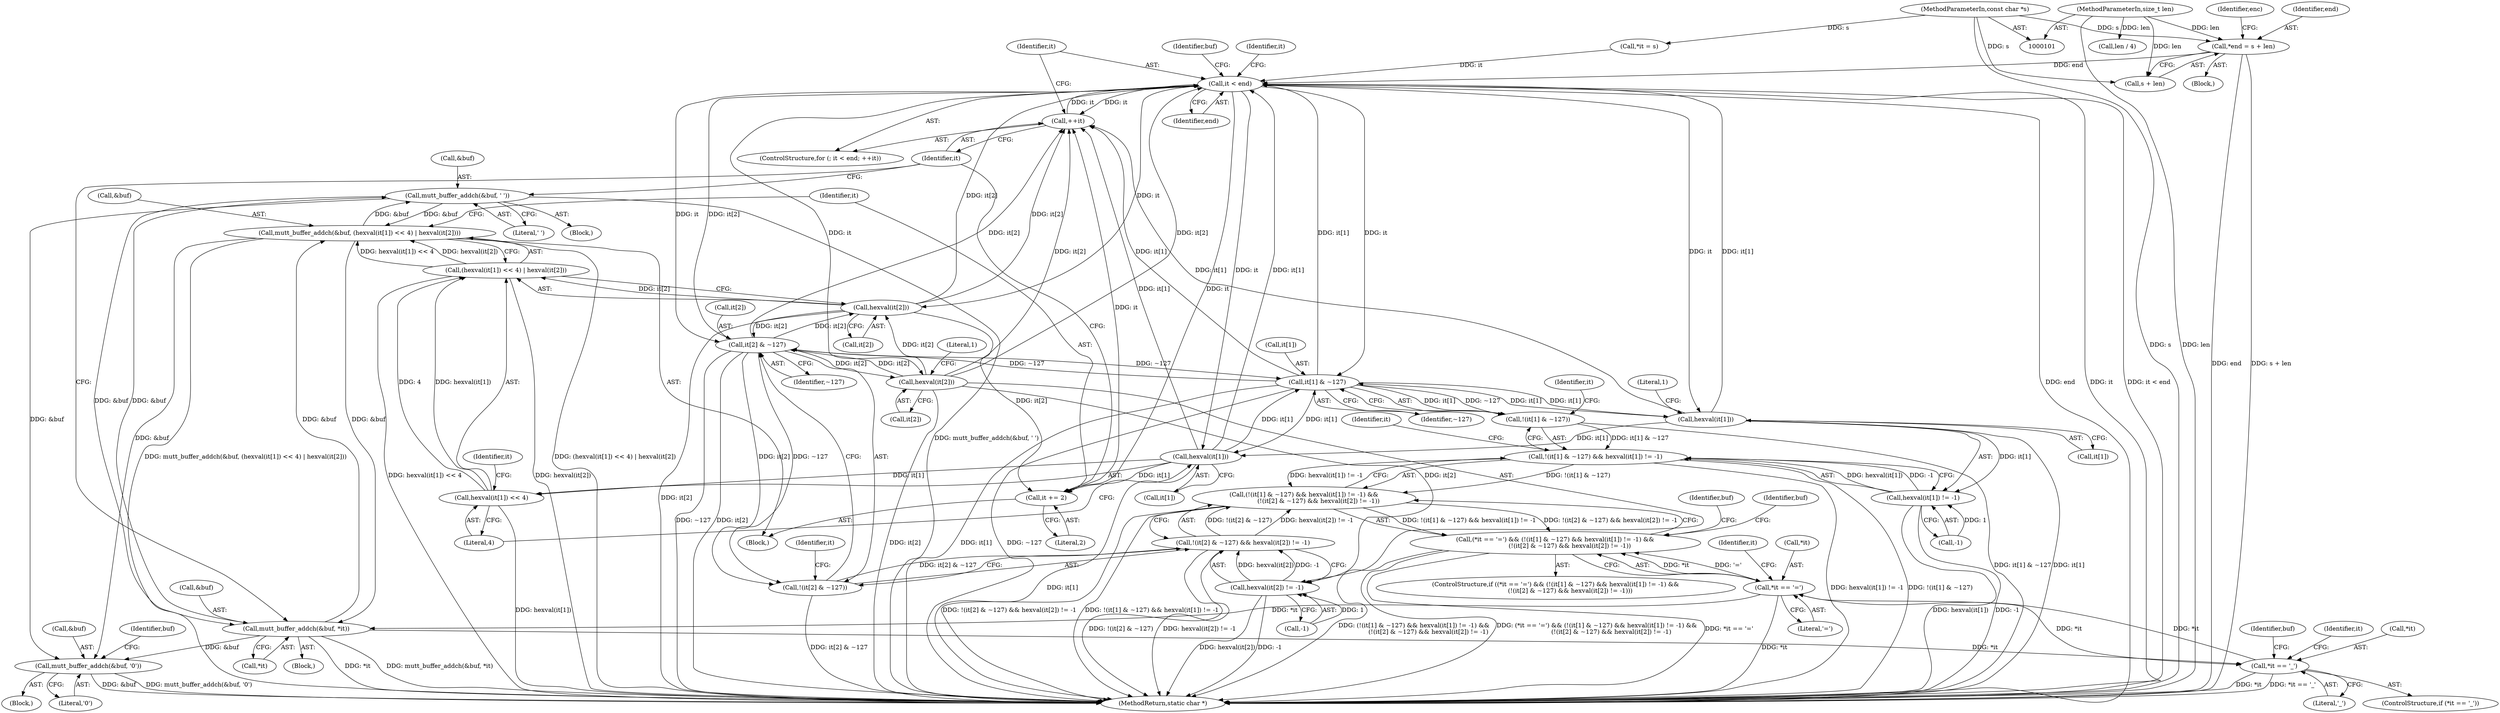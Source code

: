 digraph "0_neomutt_6f163e07ae68654d7ac5268cbb7565f6df79ad85_2@integer" {
"1000111" [label="(Call,*end = s + len)"];
"1000102" [label="(MethodParameterIn,const char *s)"];
"1000103" [label="(MethodParameterIn,size_t len)"];
"1000125" [label="(Call,it < end)"];
"1000128" [label="(Call,++it)"];
"1000151" [label="(Call,it[1] & ~127)"];
"1000150" [label="(Call,!(it[1] & ~127))"];
"1000149" [label="(Call,!(it[1] & ~127) && hexval(it[1]) != -1)"];
"1000148" [label="(Call,(!(it[1] & ~127) && hexval(it[1]) != -1) &&\n               (!(it[2] & ~127) && hexval(it[2]) != -1))"];
"1000143" [label="(Call,(*it == '=') && (!(it[1] & ~127) && hexval(it[1]) != -1) &&\n               (!(it[2] & ~127) && hexval(it[2]) != -1))"];
"1000157" [label="(Call,hexval(it[1]))"];
"1000156" [label="(Call,hexval(it[1]) != -1)"];
"1000183" [label="(Call,hexval(it[1]))"];
"1000182" [label="(Call,hexval(it[1]) << 4)"];
"1000181" [label="(Call,(hexval(it[1]) << 4) | hexval(it[2]))"];
"1000178" [label="(Call,mutt_buffer_addch(&buf, (hexval(it[1]) << 4) | hexval(it[2])))"];
"1000137" [label="(Call,mutt_buffer_addch(&buf, ' '))"];
"1000197" [label="(Call,mutt_buffer_addch(&buf, *it))"];
"1000132" [label="(Call,*it == '_')"];
"1000144" [label="(Call,*it == '=')"];
"1000202" [label="(Call,mutt_buffer_addch(&buf, '\0'))"];
"1000192" [label="(Call,it += 2)"];
"1000165" [label="(Call,it[2] & ~127)"];
"1000164" [label="(Call,!(it[2] & ~127))"];
"1000163" [label="(Call,!(it[2] & ~127) && hexval(it[2]) != -1)"];
"1000171" [label="(Call,hexval(it[2]))"];
"1000170" [label="(Call,hexval(it[2]) != -1)"];
"1000188" [label="(Call,hexval(it[2]))"];
"1000189" [label="(Call,it[2])"];
"1000184" [label="(Call,it[1])"];
"1000142" [label="(ControlStructure,if ((*it == '=') && (!(it[1] & ~127) && hexval(it[1]) != -1) &&\n               (!(it[2] & ~127) && hexval(it[2]) != -1)))"];
"1000111" [label="(Call,*end = s + len)"];
"1000125" [label="(Call,it < end)"];
"1000102" [label="(MethodParameterIn,const char *s)"];
"1000138" [label="(Call,&buf)"];
"1000170" [label="(Call,hexval(it[2]) != -1)"];
"1000204" [label="(Identifier,buf)"];
"1000199" [label="(Identifier,buf)"];
"1000182" [label="(Call,hexval(it[1]) << 4)"];
"1000163" [label="(Call,!(it[2] & ~127) && hexval(it[2]) != -1)"];
"1000179" [label="(Call,&buf)"];
"1000223" [label="(Call,len / 4)"];
"1000151" [label="(Call,it[1] & ~127)"];
"1000157" [label="(Call,hexval(it[1]))"];
"1000197" [label="(Call,mutt_buffer_addch(&buf, *it))"];
"1000145" [label="(Call,*it)"];
"1000136" [label="(Block,)"];
"1000167" [label="(Identifier,it)"];
"1000120" [label="(Block,)"];
"1000144" [label="(Call,*it == '=')"];
"1000180" [label="(Identifier,buf)"];
"1000196" [label="(Block,)"];
"1000194" [label="(Literal,2)"];
"1000127" [label="(Identifier,end)"];
"1000166" [label="(Call,it[2])"];
"1000205" [label="(Literal,'\0')"];
"1000124" [label="(ControlStructure,for (; it < end; ++it))"];
"1000133" [label="(Call,*it)"];
"1000118" [label="(Identifier,enc)"];
"1000113" [label="(Call,s + len)"];
"1000178" [label="(Call,mutt_buffer_addch(&buf, (hexval(it[1]) << 4) | hexval(it[2])))"];
"1000255" [label="(MethodReturn,static char *)"];
"1000193" [label="(Identifier,it)"];
"1000135" [label="(Literal,'_')"];
"1000173" [label="(Identifier,it)"];
"1000129" [label="(Identifier,it)"];
"1000190" [label="(Identifier,it)"];
"1000147" [label="(Literal,'=')"];
"1000137" [label="(Call,mutt_buffer_addch(&buf, ' '))"];
"1000156" [label="(Call,hexval(it[1]) != -1)"];
"1000187" [label="(Literal,4)"];
"1000150" [label="(Call,!(it[1] & ~127))"];
"1000152" [label="(Call,it[1])"];
"1000131" [label="(ControlStructure,if (*it == '_'))"];
"1000208" [label="(Identifier,buf)"];
"1000176" [label="(Literal,1)"];
"1000112" [label="(Identifier,end)"];
"1000200" [label="(Call,*it)"];
"1000159" [label="(Identifier,it)"];
"1000128" [label="(Call,++it)"];
"1000165" [label="(Call,it[2] & ~127)"];
"1000149" [label="(Call,!(it[1] & ~127) && hexval(it[1]) != -1)"];
"1000175" [label="(Call,-1)"];
"1000198" [label="(Call,&buf)"];
"1000172" [label="(Call,it[2])"];
"1000192" [label="(Call,it += 2)"];
"1000183" [label="(Call,hexval(it[1]))"];
"1000158" [label="(Call,it[1])"];
"1000161" [label="(Call,-1)"];
"1000169" [label="(Identifier,~127)"];
"1000107" [label="(Call,*it = s)"];
"1000181" [label="(Call,(hexval(it[1]) << 4) | hexval(it[2]))"];
"1000134" [label="(Identifier,it)"];
"1000177" [label="(Block,)"];
"1000203" [label="(Call,&buf)"];
"1000155" [label="(Identifier,~127)"];
"1000171" [label="(Call,hexval(it[2]))"];
"1000148" [label="(Call,(!(it[1] & ~127) && hexval(it[1]) != -1) &&\n               (!(it[2] & ~127) && hexval(it[2]) != -1))"];
"1000103" [label="(MethodParameterIn,size_t len)"];
"1000143" [label="(Call,(*it == '=') && (!(it[1] & ~127) && hexval(it[1]) != -1) &&\n               (!(it[2] & ~127) && hexval(it[2]) != -1))"];
"1000162" [label="(Literal,1)"];
"1000202" [label="(Call,mutt_buffer_addch(&buf, '\0'))"];
"1000139" [label="(Identifier,buf)"];
"1000164" [label="(Call,!(it[2] & ~127))"];
"1000126" [label="(Identifier,it)"];
"1000146" [label="(Identifier,it)"];
"1000132" [label="(Call,*it == '_')"];
"1000153" [label="(Identifier,it)"];
"1000105" [label="(Block,)"];
"1000140" [label="(Literal,' ')"];
"1000188" [label="(Call,hexval(it[2]))"];
"1000111" -> "1000105"  [label="AST: "];
"1000111" -> "1000113"  [label="CFG: "];
"1000112" -> "1000111"  [label="AST: "];
"1000113" -> "1000111"  [label="AST: "];
"1000118" -> "1000111"  [label="CFG: "];
"1000111" -> "1000255"  [label="DDG: end"];
"1000111" -> "1000255"  [label="DDG: s + len"];
"1000102" -> "1000111"  [label="DDG: s"];
"1000103" -> "1000111"  [label="DDG: len"];
"1000111" -> "1000125"  [label="DDG: end"];
"1000102" -> "1000101"  [label="AST: "];
"1000102" -> "1000255"  [label="DDG: s"];
"1000102" -> "1000107"  [label="DDG: s"];
"1000102" -> "1000113"  [label="DDG: s"];
"1000103" -> "1000101"  [label="AST: "];
"1000103" -> "1000255"  [label="DDG: len"];
"1000103" -> "1000113"  [label="DDG: len"];
"1000103" -> "1000223"  [label="DDG: len"];
"1000125" -> "1000124"  [label="AST: "];
"1000125" -> "1000127"  [label="CFG: "];
"1000126" -> "1000125"  [label="AST: "];
"1000127" -> "1000125"  [label="AST: "];
"1000134" -> "1000125"  [label="CFG: "];
"1000204" -> "1000125"  [label="CFG: "];
"1000125" -> "1000255"  [label="DDG: end"];
"1000125" -> "1000255"  [label="DDG: it"];
"1000125" -> "1000255"  [label="DDG: it < end"];
"1000171" -> "1000125"  [label="DDG: it[2]"];
"1000107" -> "1000125"  [label="DDG: it"];
"1000188" -> "1000125"  [label="DDG: it[2]"];
"1000165" -> "1000125"  [label="DDG: it[2]"];
"1000183" -> "1000125"  [label="DDG: it[1]"];
"1000151" -> "1000125"  [label="DDG: it[1]"];
"1000128" -> "1000125"  [label="DDG: it"];
"1000157" -> "1000125"  [label="DDG: it[1]"];
"1000125" -> "1000128"  [label="DDG: it"];
"1000125" -> "1000151"  [label="DDG: it"];
"1000125" -> "1000157"  [label="DDG: it"];
"1000125" -> "1000165"  [label="DDG: it"];
"1000125" -> "1000171"  [label="DDG: it"];
"1000125" -> "1000183"  [label="DDG: it"];
"1000125" -> "1000188"  [label="DDG: it"];
"1000125" -> "1000192"  [label="DDG: it"];
"1000128" -> "1000124"  [label="AST: "];
"1000128" -> "1000129"  [label="CFG: "];
"1000129" -> "1000128"  [label="AST: "];
"1000126" -> "1000128"  [label="CFG: "];
"1000171" -> "1000128"  [label="DDG: it[2]"];
"1000188" -> "1000128"  [label="DDG: it[2]"];
"1000157" -> "1000128"  [label="DDG: it[1]"];
"1000192" -> "1000128"  [label="DDG: it"];
"1000165" -> "1000128"  [label="DDG: it[2]"];
"1000183" -> "1000128"  [label="DDG: it[1]"];
"1000151" -> "1000128"  [label="DDG: it[1]"];
"1000151" -> "1000150"  [label="AST: "];
"1000151" -> "1000155"  [label="CFG: "];
"1000152" -> "1000151"  [label="AST: "];
"1000155" -> "1000151"  [label="AST: "];
"1000150" -> "1000151"  [label="CFG: "];
"1000151" -> "1000255"  [label="DDG: it[1]"];
"1000151" -> "1000255"  [label="DDG: ~127"];
"1000151" -> "1000150"  [label="DDG: it[1]"];
"1000151" -> "1000150"  [label="DDG: ~127"];
"1000157" -> "1000151"  [label="DDG: it[1]"];
"1000183" -> "1000151"  [label="DDG: it[1]"];
"1000165" -> "1000151"  [label="DDG: ~127"];
"1000151" -> "1000157"  [label="DDG: it[1]"];
"1000151" -> "1000165"  [label="DDG: ~127"];
"1000151" -> "1000183"  [label="DDG: it[1]"];
"1000150" -> "1000149"  [label="AST: "];
"1000159" -> "1000150"  [label="CFG: "];
"1000149" -> "1000150"  [label="CFG: "];
"1000150" -> "1000255"  [label="DDG: it[1] & ~127"];
"1000150" -> "1000149"  [label="DDG: it[1] & ~127"];
"1000149" -> "1000148"  [label="AST: "];
"1000149" -> "1000156"  [label="CFG: "];
"1000156" -> "1000149"  [label="AST: "];
"1000167" -> "1000149"  [label="CFG: "];
"1000148" -> "1000149"  [label="CFG: "];
"1000149" -> "1000255"  [label="DDG: !(it[1] & ~127)"];
"1000149" -> "1000255"  [label="DDG: hexval(it[1]) != -1"];
"1000149" -> "1000148"  [label="DDG: !(it[1] & ~127)"];
"1000149" -> "1000148"  [label="DDG: hexval(it[1]) != -1"];
"1000156" -> "1000149"  [label="DDG: hexval(it[1])"];
"1000156" -> "1000149"  [label="DDG: -1"];
"1000148" -> "1000143"  [label="AST: "];
"1000148" -> "1000163"  [label="CFG: "];
"1000163" -> "1000148"  [label="AST: "];
"1000143" -> "1000148"  [label="CFG: "];
"1000148" -> "1000255"  [label="DDG: !(it[2] & ~127) && hexval(it[2]) != -1"];
"1000148" -> "1000255"  [label="DDG: !(it[1] & ~127) && hexval(it[1]) != -1"];
"1000148" -> "1000143"  [label="DDG: !(it[1] & ~127) && hexval(it[1]) != -1"];
"1000148" -> "1000143"  [label="DDG: !(it[2] & ~127) && hexval(it[2]) != -1"];
"1000163" -> "1000148"  [label="DDG: !(it[2] & ~127)"];
"1000163" -> "1000148"  [label="DDG: hexval(it[2]) != -1"];
"1000143" -> "1000142"  [label="AST: "];
"1000143" -> "1000144"  [label="CFG: "];
"1000144" -> "1000143"  [label="AST: "];
"1000180" -> "1000143"  [label="CFG: "];
"1000199" -> "1000143"  [label="CFG: "];
"1000143" -> "1000255"  [label="DDG: *it == '='"];
"1000143" -> "1000255"  [label="DDG: (!(it[1] & ~127) && hexval(it[1]) != -1) &&\n               (!(it[2] & ~127) && hexval(it[2]) != -1)"];
"1000143" -> "1000255"  [label="DDG: (*it == '=') && (!(it[1] & ~127) && hexval(it[1]) != -1) &&\n               (!(it[2] & ~127) && hexval(it[2]) != -1)"];
"1000144" -> "1000143"  [label="DDG: *it"];
"1000144" -> "1000143"  [label="DDG: '='"];
"1000157" -> "1000156"  [label="AST: "];
"1000157" -> "1000158"  [label="CFG: "];
"1000158" -> "1000157"  [label="AST: "];
"1000162" -> "1000157"  [label="CFG: "];
"1000157" -> "1000255"  [label="DDG: it[1]"];
"1000157" -> "1000156"  [label="DDG: it[1]"];
"1000157" -> "1000183"  [label="DDG: it[1]"];
"1000156" -> "1000161"  [label="CFG: "];
"1000161" -> "1000156"  [label="AST: "];
"1000156" -> "1000255"  [label="DDG: hexval(it[1])"];
"1000156" -> "1000255"  [label="DDG: -1"];
"1000161" -> "1000156"  [label="DDG: 1"];
"1000183" -> "1000182"  [label="AST: "];
"1000183" -> "1000184"  [label="CFG: "];
"1000184" -> "1000183"  [label="AST: "];
"1000187" -> "1000183"  [label="CFG: "];
"1000183" -> "1000255"  [label="DDG: it[1]"];
"1000183" -> "1000182"  [label="DDG: it[1]"];
"1000183" -> "1000192"  [label="DDG: it[1]"];
"1000182" -> "1000181"  [label="AST: "];
"1000182" -> "1000187"  [label="CFG: "];
"1000187" -> "1000182"  [label="AST: "];
"1000190" -> "1000182"  [label="CFG: "];
"1000182" -> "1000255"  [label="DDG: hexval(it[1])"];
"1000182" -> "1000181"  [label="DDG: hexval(it[1])"];
"1000182" -> "1000181"  [label="DDG: 4"];
"1000181" -> "1000178"  [label="AST: "];
"1000181" -> "1000188"  [label="CFG: "];
"1000188" -> "1000181"  [label="AST: "];
"1000178" -> "1000181"  [label="CFG: "];
"1000181" -> "1000255"  [label="DDG: hexval(it[1]) << 4"];
"1000181" -> "1000255"  [label="DDG: hexval(it[2])"];
"1000181" -> "1000178"  [label="DDG: hexval(it[1]) << 4"];
"1000181" -> "1000178"  [label="DDG: hexval(it[2])"];
"1000188" -> "1000181"  [label="DDG: it[2]"];
"1000178" -> "1000177"  [label="AST: "];
"1000179" -> "1000178"  [label="AST: "];
"1000193" -> "1000178"  [label="CFG: "];
"1000178" -> "1000255"  [label="DDG: (hexval(it[1]) << 4) | hexval(it[2])"];
"1000178" -> "1000255"  [label="DDG: mutt_buffer_addch(&buf, (hexval(it[1]) << 4) | hexval(it[2]))"];
"1000178" -> "1000137"  [label="DDG: &buf"];
"1000137" -> "1000178"  [label="DDG: &buf"];
"1000197" -> "1000178"  [label="DDG: &buf"];
"1000178" -> "1000197"  [label="DDG: &buf"];
"1000178" -> "1000202"  [label="DDG: &buf"];
"1000137" -> "1000136"  [label="AST: "];
"1000137" -> "1000140"  [label="CFG: "];
"1000138" -> "1000137"  [label="AST: "];
"1000140" -> "1000137"  [label="AST: "];
"1000129" -> "1000137"  [label="CFG: "];
"1000137" -> "1000255"  [label="DDG: mutt_buffer_addch(&buf, ' ')"];
"1000197" -> "1000137"  [label="DDG: &buf"];
"1000137" -> "1000197"  [label="DDG: &buf"];
"1000137" -> "1000202"  [label="DDG: &buf"];
"1000197" -> "1000196"  [label="AST: "];
"1000197" -> "1000200"  [label="CFG: "];
"1000198" -> "1000197"  [label="AST: "];
"1000200" -> "1000197"  [label="AST: "];
"1000129" -> "1000197"  [label="CFG: "];
"1000197" -> "1000255"  [label="DDG: *it"];
"1000197" -> "1000255"  [label="DDG: mutt_buffer_addch(&buf, *it)"];
"1000197" -> "1000132"  [label="DDG: *it"];
"1000144" -> "1000197"  [label="DDG: *it"];
"1000197" -> "1000202"  [label="DDG: &buf"];
"1000132" -> "1000131"  [label="AST: "];
"1000132" -> "1000135"  [label="CFG: "];
"1000133" -> "1000132"  [label="AST: "];
"1000135" -> "1000132"  [label="AST: "];
"1000139" -> "1000132"  [label="CFG: "];
"1000146" -> "1000132"  [label="CFG: "];
"1000132" -> "1000255"  [label="DDG: *it == '_'"];
"1000132" -> "1000255"  [label="DDG: *it"];
"1000144" -> "1000132"  [label="DDG: *it"];
"1000132" -> "1000144"  [label="DDG: *it"];
"1000144" -> "1000147"  [label="CFG: "];
"1000145" -> "1000144"  [label="AST: "];
"1000147" -> "1000144"  [label="AST: "];
"1000153" -> "1000144"  [label="CFG: "];
"1000144" -> "1000255"  [label="DDG: *it"];
"1000202" -> "1000120"  [label="AST: "];
"1000202" -> "1000205"  [label="CFG: "];
"1000203" -> "1000202"  [label="AST: "];
"1000205" -> "1000202"  [label="AST: "];
"1000208" -> "1000202"  [label="CFG: "];
"1000202" -> "1000255"  [label="DDG: &buf"];
"1000202" -> "1000255"  [label="DDG: mutt_buffer_addch(&buf, '\0')"];
"1000192" -> "1000177"  [label="AST: "];
"1000192" -> "1000194"  [label="CFG: "];
"1000193" -> "1000192"  [label="AST: "];
"1000194" -> "1000192"  [label="AST: "];
"1000129" -> "1000192"  [label="CFG: "];
"1000188" -> "1000192"  [label="DDG: it[2]"];
"1000165" -> "1000164"  [label="AST: "];
"1000165" -> "1000169"  [label="CFG: "];
"1000166" -> "1000165"  [label="AST: "];
"1000169" -> "1000165"  [label="AST: "];
"1000164" -> "1000165"  [label="CFG: "];
"1000165" -> "1000255"  [label="DDG: ~127"];
"1000165" -> "1000255"  [label="DDG: it[2]"];
"1000165" -> "1000164"  [label="DDG: it[2]"];
"1000165" -> "1000164"  [label="DDG: ~127"];
"1000171" -> "1000165"  [label="DDG: it[2]"];
"1000188" -> "1000165"  [label="DDG: it[2]"];
"1000165" -> "1000171"  [label="DDG: it[2]"];
"1000165" -> "1000188"  [label="DDG: it[2]"];
"1000164" -> "1000163"  [label="AST: "];
"1000173" -> "1000164"  [label="CFG: "];
"1000163" -> "1000164"  [label="CFG: "];
"1000164" -> "1000255"  [label="DDG: it[2] & ~127"];
"1000164" -> "1000163"  [label="DDG: it[2] & ~127"];
"1000163" -> "1000170"  [label="CFG: "];
"1000170" -> "1000163"  [label="AST: "];
"1000163" -> "1000255"  [label="DDG: !(it[2] & ~127)"];
"1000163" -> "1000255"  [label="DDG: hexval(it[2]) != -1"];
"1000170" -> "1000163"  [label="DDG: hexval(it[2])"];
"1000170" -> "1000163"  [label="DDG: -1"];
"1000171" -> "1000170"  [label="AST: "];
"1000171" -> "1000172"  [label="CFG: "];
"1000172" -> "1000171"  [label="AST: "];
"1000176" -> "1000171"  [label="CFG: "];
"1000171" -> "1000255"  [label="DDG: it[2]"];
"1000171" -> "1000170"  [label="DDG: it[2]"];
"1000171" -> "1000188"  [label="DDG: it[2]"];
"1000170" -> "1000175"  [label="CFG: "];
"1000175" -> "1000170"  [label="AST: "];
"1000170" -> "1000255"  [label="DDG: hexval(it[2])"];
"1000170" -> "1000255"  [label="DDG: -1"];
"1000175" -> "1000170"  [label="DDG: 1"];
"1000188" -> "1000189"  [label="CFG: "];
"1000189" -> "1000188"  [label="AST: "];
"1000188" -> "1000255"  [label="DDG: it[2]"];
}
